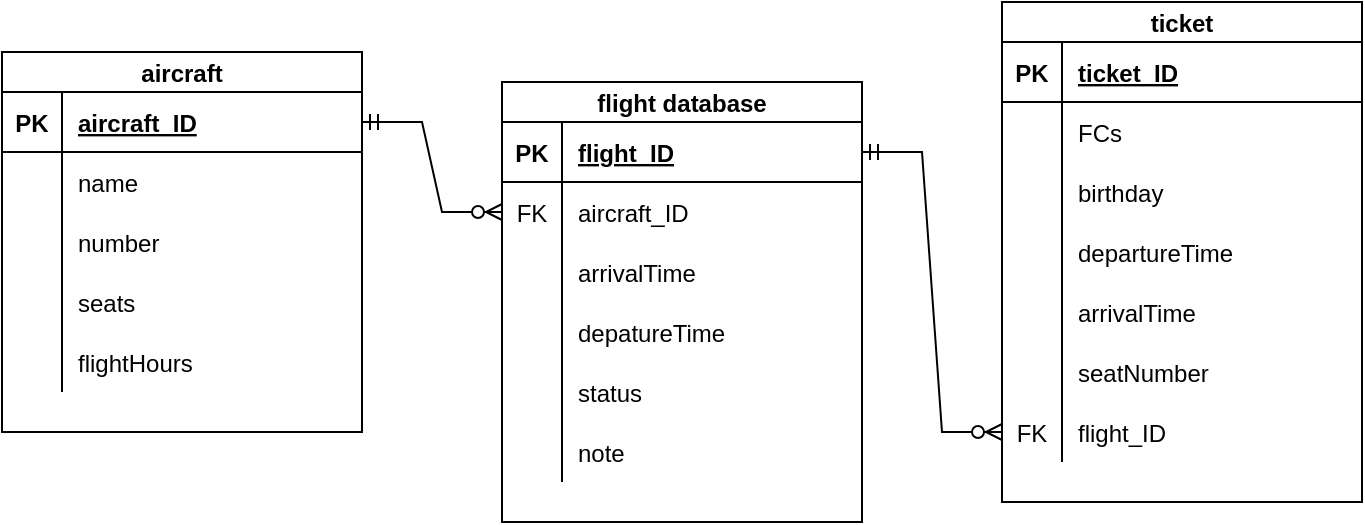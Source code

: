 <mxfile version="20.0.1" type="github">
  <diagram id="R2lEEEUBdFMjLlhIrx00" name="Page-1">
    <mxGraphModel dx="1914" dy="650" grid="1" gridSize="10" guides="1" tooltips="1" connect="1" arrows="1" fold="1" page="1" pageScale="1" pageWidth="850" pageHeight="1100" math="0" shadow="0" extFonts="Permanent Marker^https://fonts.googleapis.com/css?family=Permanent+Marker">
      <root>
        <mxCell id="0" />
        <mxCell id="1" parent="0" />
        <mxCell id="EVP1Cg2In_vTliaGGK_m-15" value="aircraft" style="shape=table;startSize=20;container=1;collapsible=1;childLayout=tableLayout;fixedRows=1;rowLines=0;fontStyle=1;align=center;resizeLast=1;" parent="1" vertex="1">
          <mxGeometry x="-830" y="105" width="180" height="190" as="geometry" />
        </mxCell>
        <mxCell id="EVP1Cg2In_vTliaGGK_m-16" value="" style="shape=tableRow;horizontal=0;startSize=0;swimlaneHead=0;swimlaneBody=0;fillColor=none;collapsible=0;dropTarget=0;points=[[0,0.5],[1,0.5]];portConstraint=eastwest;top=0;left=0;right=0;bottom=1;" parent="EVP1Cg2In_vTliaGGK_m-15" vertex="1">
          <mxGeometry y="20" width="180" height="30" as="geometry" />
        </mxCell>
        <mxCell id="EVP1Cg2In_vTliaGGK_m-17" value="PK" style="shape=partialRectangle;connectable=0;fillColor=none;top=0;left=0;bottom=0;right=0;fontStyle=1;overflow=hidden;" parent="EVP1Cg2In_vTliaGGK_m-16" vertex="1">
          <mxGeometry width="30" height="30" as="geometry">
            <mxRectangle width="30" height="30" as="alternateBounds" />
          </mxGeometry>
        </mxCell>
        <mxCell id="EVP1Cg2In_vTliaGGK_m-18" value="aircraft_ID" style="shape=partialRectangle;connectable=0;fillColor=none;top=0;left=0;bottom=0;right=0;align=left;spacingLeft=6;fontStyle=5;overflow=hidden;" parent="EVP1Cg2In_vTliaGGK_m-16" vertex="1">
          <mxGeometry x="30" width="150" height="30" as="geometry">
            <mxRectangle width="150" height="30" as="alternateBounds" />
          </mxGeometry>
        </mxCell>
        <mxCell id="EVP1Cg2In_vTliaGGK_m-19" value="" style="shape=tableRow;horizontal=0;startSize=0;swimlaneHead=0;swimlaneBody=0;fillColor=none;collapsible=0;dropTarget=0;points=[[0,0.5],[1,0.5]];portConstraint=eastwest;top=0;left=0;right=0;bottom=0;" parent="EVP1Cg2In_vTliaGGK_m-15" vertex="1">
          <mxGeometry y="50" width="180" height="30" as="geometry" />
        </mxCell>
        <mxCell id="EVP1Cg2In_vTliaGGK_m-20" value="" style="shape=partialRectangle;connectable=0;fillColor=none;top=0;left=0;bottom=0;right=0;editable=1;overflow=hidden;" parent="EVP1Cg2In_vTliaGGK_m-19" vertex="1">
          <mxGeometry width="30" height="30" as="geometry">
            <mxRectangle width="30" height="30" as="alternateBounds" />
          </mxGeometry>
        </mxCell>
        <mxCell id="EVP1Cg2In_vTliaGGK_m-21" value="name" style="shape=partialRectangle;connectable=0;fillColor=none;top=0;left=0;bottom=0;right=0;align=left;spacingLeft=6;overflow=hidden;" parent="EVP1Cg2In_vTliaGGK_m-19" vertex="1">
          <mxGeometry x="30" width="150" height="30" as="geometry">
            <mxRectangle width="150" height="30" as="alternateBounds" />
          </mxGeometry>
        </mxCell>
        <mxCell id="EVP1Cg2In_vTliaGGK_m-22" value="" style="shape=tableRow;horizontal=0;startSize=0;swimlaneHead=0;swimlaneBody=0;fillColor=none;collapsible=0;dropTarget=0;points=[[0,0.5],[1,0.5]];portConstraint=eastwest;top=0;left=0;right=0;bottom=0;" parent="EVP1Cg2In_vTliaGGK_m-15" vertex="1">
          <mxGeometry y="80" width="180" height="30" as="geometry" />
        </mxCell>
        <mxCell id="EVP1Cg2In_vTliaGGK_m-23" value="" style="shape=partialRectangle;connectable=0;fillColor=none;top=0;left=0;bottom=0;right=0;editable=1;overflow=hidden;" parent="EVP1Cg2In_vTliaGGK_m-22" vertex="1">
          <mxGeometry width="30" height="30" as="geometry">
            <mxRectangle width="30" height="30" as="alternateBounds" />
          </mxGeometry>
        </mxCell>
        <mxCell id="EVP1Cg2In_vTliaGGK_m-24" value="number" style="shape=partialRectangle;connectable=0;fillColor=none;top=0;left=0;bottom=0;right=0;align=left;spacingLeft=6;overflow=hidden;" parent="EVP1Cg2In_vTliaGGK_m-22" vertex="1">
          <mxGeometry x="30" width="150" height="30" as="geometry">
            <mxRectangle width="150" height="30" as="alternateBounds" />
          </mxGeometry>
        </mxCell>
        <mxCell id="EVP1Cg2In_vTliaGGK_m-25" value="" style="shape=tableRow;horizontal=0;startSize=0;swimlaneHead=0;swimlaneBody=0;fillColor=none;collapsible=0;dropTarget=0;points=[[0,0.5],[1,0.5]];portConstraint=eastwest;top=0;left=0;right=0;bottom=0;" parent="EVP1Cg2In_vTliaGGK_m-15" vertex="1">
          <mxGeometry y="110" width="180" height="30" as="geometry" />
        </mxCell>
        <mxCell id="EVP1Cg2In_vTliaGGK_m-26" value="" style="shape=partialRectangle;connectable=0;fillColor=none;top=0;left=0;bottom=0;right=0;editable=1;overflow=hidden;" parent="EVP1Cg2In_vTliaGGK_m-25" vertex="1">
          <mxGeometry width="30" height="30" as="geometry">
            <mxRectangle width="30" height="30" as="alternateBounds" />
          </mxGeometry>
        </mxCell>
        <mxCell id="EVP1Cg2In_vTliaGGK_m-27" value="seats" style="shape=partialRectangle;connectable=0;fillColor=none;top=0;left=0;bottom=0;right=0;align=left;spacingLeft=6;overflow=hidden;" parent="EVP1Cg2In_vTliaGGK_m-25" vertex="1">
          <mxGeometry x="30" width="150" height="30" as="geometry">
            <mxRectangle width="150" height="30" as="alternateBounds" />
          </mxGeometry>
        </mxCell>
        <mxCell id="EmTfb2nAVHBitXqG1vNp-50" value="" style="shape=tableRow;horizontal=0;startSize=0;swimlaneHead=0;swimlaneBody=0;fillColor=none;collapsible=0;dropTarget=0;points=[[0,0.5],[1,0.5]];portConstraint=eastwest;top=0;left=0;right=0;bottom=0;" parent="EVP1Cg2In_vTliaGGK_m-15" vertex="1">
          <mxGeometry y="140" width="180" height="30" as="geometry" />
        </mxCell>
        <mxCell id="EmTfb2nAVHBitXqG1vNp-51" value="" style="shape=partialRectangle;connectable=0;fillColor=none;top=0;left=0;bottom=0;right=0;editable=1;overflow=hidden;" parent="EmTfb2nAVHBitXqG1vNp-50" vertex="1">
          <mxGeometry width="30" height="30" as="geometry">
            <mxRectangle width="30" height="30" as="alternateBounds" />
          </mxGeometry>
        </mxCell>
        <mxCell id="EmTfb2nAVHBitXqG1vNp-52" value="flightHours" style="shape=partialRectangle;connectable=0;fillColor=none;top=0;left=0;bottom=0;right=0;align=left;spacingLeft=6;overflow=hidden;" parent="EmTfb2nAVHBitXqG1vNp-50" vertex="1">
          <mxGeometry x="30" width="150" height="30" as="geometry">
            <mxRectangle width="150" height="30" as="alternateBounds" />
          </mxGeometry>
        </mxCell>
        <mxCell id="EVP1Cg2In_vTliaGGK_m-28" value="ticket" style="shape=table;startSize=20;container=1;collapsible=1;childLayout=tableLayout;fixedRows=1;rowLines=0;fontStyle=1;align=center;resizeLast=1;" parent="1" vertex="1">
          <mxGeometry x="-330" y="80" width="180" height="250" as="geometry" />
        </mxCell>
        <mxCell id="EVP1Cg2In_vTliaGGK_m-29" value="" style="shape=tableRow;horizontal=0;startSize=0;swimlaneHead=0;swimlaneBody=0;fillColor=none;collapsible=0;dropTarget=0;points=[[0,0.5],[1,0.5]];portConstraint=eastwest;top=0;left=0;right=0;bottom=1;" parent="EVP1Cg2In_vTliaGGK_m-28" vertex="1">
          <mxGeometry y="20" width="180" height="30" as="geometry" />
        </mxCell>
        <mxCell id="EVP1Cg2In_vTliaGGK_m-30" value="PK" style="shape=partialRectangle;connectable=0;fillColor=none;top=0;left=0;bottom=0;right=0;fontStyle=1;overflow=hidden;" parent="EVP1Cg2In_vTliaGGK_m-29" vertex="1">
          <mxGeometry width="30" height="30" as="geometry">
            <mxRectangle width="30" height="30" as="alternateBounds" />
          </mxGeometry>
        </mxCell>
        <mxCell id="EVP1Cg2In_vTliaGGK_m-31" value="ticket_ID" style="shape=partialRectangle;connectable=0;fillColor=none;top=0;left=0;bottom=0;right=0;align=left;spacingLeft=6;fontStyle=5;overflow=hidden;" parent="EVP1Cg2In_vTliaGGK_m-29" vertex="1">
          <mxGeometry x="30" width="150" height="30" as="geometry">
            <mxRectangle width="150" height="30" as="alternateBounds" />
          </mxGeometry>
        </mxCell>
        <mxCell id="EVP1Cg2In_vTliaGGK_m-32" value="" style="shape=tableRow;horizontal=0;startSize=0;swimlaneHead=0;swimlaneBody=0;fillColor=none;collapsible=0;dropTarget=0;points=[[0,0.5],[1,0.5]];portConstraint=eastwest;top=0;left=0;right=0;bottom=0;" parent="EVP1Cg2In_vTliaGGK_m-28" vertex="1">
          <mxGeometry y="50" width="180" height="30" as="geometry" />
        </mxCell>
        <mxCell id="EVP1Cg2In_vTliaGGK_m-33" value="" style="shape=partialRectangle;connectable=0;fillColor=none;top=0;left=0;bottom=0;right=0;editable=1;overflow=hidden;" parent="EVP1Cg2In_vTliaGGK_m-32" vertex="1">
          <mxGeometry width="30" height="30" as="geometry">
            <mxRectangle width="30" height="30" as="alternateBounds" />
          </mxGeometry>
        </mxCell>
        <mxCell id="EVP1Cg2In_vTliaGGK_m-34" value="FCs" style="shape=partialRectangle;connectable=0;fillColor=none;top=0;left=0;bottom=0;right=0;align=left;spacingLeft=6;overflow=hidden;" parent="EVP1Cg2In_vTliaGGK_m-32" vertex="1">
          <mxGeometry x="30" width="150" height="30" as="geometry">
            <mxRectangle width="150" height="30" as="alternateBounds" />
          </mxGeometry>
        </mxCell>
        <mxCell id="EVP1Cg2In_vTliaGGK_m-35" value="" style="shape=tableRow;horizontal=0;startSize=0;swimlaneHead=0;swimlaneBody=0;fillColor=none;collapsible=0;dropTarget=0;points=[[0,0.5],[1,0.5]];portConstraint=eastwest;top=0;left=0;right=0;bottom=0;" parent="EVP1Cg2In_vTliaGGK_m-28" vertex="1">
          <mxGeometry y="80" width="180" height="30" as="geometry" />
        </mxCell>
        <mxCell id="EVP1Cg2In_vTliaGGK_m-36" value="" style="shape=partialRectangle;connectable=0;fillColor=none;top=0;left=0;bottom=0;right=0;editable=1;overflow=hidden;" parent="EVP1Cg2In_vTliaGGK_m-35" vertex="1">
          <mxGeometry width="30" height="30" as="geometry">
            <mxRectangle width="30" height="30" as="alternateBounds" />
          </mxGeometry>
        </mxCell>
        <mxCell id="EVP1Cg2In_vTliaGGK_m-37" value="birthday" style="shape=partialRectangle;connectable=0;fillColor=none;top=0;left=0;bottom=0;right=0;align=left;spacingLeft=6;overflow=hidden;" parent="EVP1Cg2In_vTliaGGK_m-35" vertex="1">
          <mxGeometry x="30" width="150" height="30" as="geometry">
            <mxRectangle width="150" height="30" as="alternateBounds" />
          </mxGeometry>
        </mxCell>
        <mxCell id="EVP1Cg2In_vTliaGGK_m-38" value="" style="shape=tableRow;horizontal=0;startSize=0;swimlaneHead=0;swimlaneBody=0;fillColor=none;collapsible=0;dropTarget=0;points=[[0,0.5],[1,0.5]];portConstraint=eastwest;top=0;left=0;right=0;bottom=0;" parent="EVP1Cg2In_vTliaGGK_m-28" vertex="1">
          <mxGeometry y="110" width="180" height="30" as="geometry" />
        </mxCell>
        <mxCell id="EVP1Cg2In_vTliaGGK_m-39" value="" style="shape=partialRectangle;connectable=0;fillColor=none;top=0;left=0;bottom=0;right=0;editable=1;overflow=hidden;" parent="EVP1Cg2In_vTliaGGK_m-38" vertex="1">
          <mxGeometry width="30" height="30" as="geometry">
            <mxRectangle width="30" height="30" as="alternateBounds" />
          </mxGeometry>
        </mxCell>
        <mxCell id="EVP1Cg2In_vTliaGGK_m-40" value="departureTime" style="shape=partialRectangle;connectable=0;fillColor=none;top=0;left=0;bottom=0;right=0;align=left;spacingLeft=6;overflow=hidden;" parent="EVP1Cg2In_vTliaGGK_m-38" vertex="1">
          <mxGeometry x="30" width="150" height="30" as="geometry">
            <mxRectangle width="150" height="30" as="alternateBounds" />
          </mxGeometry>
        </mxCell>
        <mxCell id="EVP1Cg2In_vTliaGGK_m-41" value="" style="shape=tableRow;horizontal=0;startSize=0;swimlaneHead=0;swimlaneBody=0;fillColor=none;collapsible=0;dropTarget=0;points=[[0,0.5],[1,0.5]];portConstraint=eastwest;top=0;left=0;right=0;bottom=0;" parent="EVP1Cg2In_vTliaGGK_m-28" vertex="1">
          <mxGeometry y="140" width="180" height="30" as="geometry" />
        </mxCell>
        <mxCell id="EVP1Cg2In_vTliaGGK_m-42" value="" style="shape=partialRectangle;connectable=0;fillColor=none;top=0;left=0;bottom=0;right=0;editable=1;overflow=hidden;" parent="EVP1Cg2In_vTliaGGK_m-41" vertex="1">
          <mxGeometry width="30" height="30" as="geometry">
            <mxRectangle width="30" height="30" as="alternateBounds" />
          </mxGeometry>
        </mxCell>
        <mxCell id="EVP1Cg2In_vTliaGGK_m-43" value="arrivalTime" style="shape=partialRectangle;connectable=0;fillColor=none;top=0;left=0;bottom=0;right=0;align=left;spacingLeft=6;overflow=hidden;" parent="EVP1Cg2In_vTliaGGK_m-41" vertex="1">
          <mxGeometry x="30" width="150" height="30" as="geometry">
            <mxRectangle width="150" height="30" as="alternateBounds" />
          </mxGeometry>
        </mxCell>
        <mxCell id="EVP1Cg2In_vTliaGGK_m-69" value="" style="shape=tableRow;horizontal=0;startSize=0;swimlaneHead=0;swimlaneBody=0;fillColor=none;collapsible=0;dropTarget=0;points=[[0,0.5],[1,0.5]];portConstraint=eastwest;top=0;left=0;right=0;bottom=0;" parent="EVP1Cg2In_vTliaGGK_m-28" vertex="1">
          <mxGeometry y="170" width="180" height="30" as="geometry" />
        </mxCell>
        <mxCell id="EVP1Cg2In_vTliaGGK_m-70" value="" style="shape=partialRectangle;connectable=0;fillColor=none;top=0;left=0;bottom=0;right=0;editable=1;overflow=hidden;" parent="EVP1Cg2In_vTliaGGK_m-69" vertex="1">
          <mxGeometry width="30" height="30" as="geometry">
            <mxRectangle width="30" height="30" as="alternateBounds" />
          </mxGeometry>
        </mxCell>
        <mxCell id="EVP1Cg2In_vTliaGGK_m-71" value="seatNumber" style="shape=partialRectangle;connectable=0;fillColor=none;top=0;left=0;bottom=0;right=0;align=left;spacingLeft=6;overflow=hidden;" parent="EVP1Cg2In_vTliaGGK_m-69" vertex="1">
          <mxGeometry x="30" width="150" height="30" as="geometry">
            <mxRectangle width="150" height="30" as="alternateBounds" />
          </mxGeometry>
        </mxCell>
        <mxCell id="EVP1Cg2In_vTliaGGK_m-44" value="" style="shape=tableRow;horizontal=0;startSize=0;swimlaneHead=0;swimlaneBody=0;fillColor=none;collapsible=0;dropTarget=0;points=[[0,0.5],[1,0.5]];portConstraint=eastwest;top=0;left=0;right=0;bottom=0;" parent="EVP1Cg2In_vTliaGGK_m-28" vertex="1">
          <mxGeometry y="200" width="180" height="30" as="geometry" />
        </mxCell>
        <mxCell id="EVP1Cg2In_vTliaGGK_m-45" value="FK" style="shape=partialRectangle;connectable=0;fillColor=none;top=0;left=0;bottom=0;right=0;editable=1;overflow=hidden;" parent="EVP1Cg2In_vTliaGGK_m-44" vertex="1">
          <mxGeometry width="30" height="30" as="geometry">
            <mxRectangle width="30" height="30" as="alternateBounds" />
          </mxGeometry>
        </mxCell>
        <mxCell id="EVP1Cg2In_vTliaGGK_m-46" value="flight_ID" style="shape=partialRectangle;connectable=0;fillColor=none;top=0;left=0;bottom=0;right=0;align=left;spacingLeft=6;overflow=hidden;" parent="EVP1Cg2In_vTliaGGK_m-44" vertex="1">
          <mxGeometry x="30" width="150" height="30" as="geometry">
            <mxRectangle width="150" height="30" as="alternateBounds" />
          </mxGeometry>
        </mxCell>
        <mxCell id="EVP1Cg2In_vTliaGGK_m-50" value="flight database" style="shape=table;startSize=20;container=1;collapsible=1;childLayout=tableLayout;fixedRows=1;rowLines=0;fontStyle=1;align=center;resizeLast=1;" parent="1" vertex="1">
          <mxGeometry x="-580" y="120" width="180" height="220" as="geometry" />
        </mxCell>
        <mxCell id="EVP1Cg2In_vTliaGGK_m-51" value="" style="shape=tableRow;horizontal=0;startSize=0;swimlaneHead=0;swimlaneBody=0;fillColor=none;collapsible=0;dropTarget=0;points=[[0,0.5],[1,0.5]];portConstraint=eastwest;top=0;left=0;right=0;bottom=1;" parent="EVP1Cg2In_vTliaGGK_m-50" vertex="1">
          <mxGeometry y="20" width="180" height="30" as="geometry" />
        </mxCell>
        <mxCell id="EVP1Cg2In_vTliaGGK_m-52" value="PK" style="shape=partialRectangle;connectable=0;fillColor=none;top=0;left=0;bottom=0;right=0;fontStyle=1;overflow=hidden;" parent="EVP1Cg2In_vTliaGGK_m-51" vertex="1">
          <mxGeometry width="30" height="30" as="geometry">
            <mxRectangle width="30" height="30" as="alternateBounds" />
          </mxGeometry>
        </mxCell>
        <mxCell id="EVP1Cg2In_vTliaGGK_m-53" value="flight_ID" style="shape=partialRectangle;connectable=0;fillColor=none;top=0;left=0;bottom=0;right=0;align=left;spacingLeft=6;fontStyle=5;overflow=hidden;" parent="EVP1Cg2In_vTliaGGK_m-51" vertex="1">
          <mxGeometry x="30" width="150" height="30" as="geometry">
            <mxRectangle width="150" height="30" as="alternateBounds" />
          </mxGeometry>
        </mxCell>
        <mxCell id="EVP1Cg2In_vTliaGGK_m-54" value="" style="shape=tableRow;horizontal=0;startSize=0;swimlaneHead=0;swimlaneBody=0;fillColor=none;collapsible=0;dropTarget=0;points=[[0,0.5],[1,0.5]];portConstraint=eastwest;top=0;left=0;right=0;bottom=0;" parent="EVP1Cg2In_vTliaGGK_m-50" vertex="1">
          <mxGeometry y="50" width="180" height="30" as="geometry" />
        </mxCell>
        <mxCell id="EVP1Cg2In_vTliaGGK_m-55" value="FK" style="shape=partialRectangle;connectable=0;fillColor=none;top=0;left=0;bottom=0;right=0;editable=1;overflow=hidden;" parent="EVP1Cg2In_vTliaGGK_m-54" vertex="1">
          <mxGeometry width="30" height="30" as="geometry">
            <mxRectangle width="30" height="30" as="alternateBounds" />
          </mxGeometry>
        </mxCell>
        <mxCell id="EVP1Cg2In_vTliaGGK_m-56" value="aircraft_ID" style="shape=partialRectangle;connectable=0;fillColor=none;top=0;left=0;bottom=0;right=0;align=left;spacingLeft=6;overflow=hidden;" parent="EVP1Cg2In_vTliaGGK_m-54" vertex="1">
          <mxGeometry x="30" width="150" height="30" as="geometry">
            <mxRectangle width="150" height="30" as="alternateBounds" />
          </mxGeometry>
        </mxCell>
        <mxCell id="EVP1Cg2In_vTliaGGK_m-57" value="" style="shape=tableRow;horizontal=0;startSize=0;swimlaneHead=0;swimlaneBody=0;fillColor=none;collapsible=0;dropTarget=0;points=[[0,0.5],[1,0.5]];portConstraint=eastwest;top=0;left=0;right=0;bottom=0;" parent="EVP1Cg2In_vTliaGGK_m-50" vertex="1">
          <mxGeometry y="80" width="180" height="30" as="geometry" />
        </mxCell>
        <mxCell id="EVP1Cg2In_vTliaGGK_m-58" value="" style="shape=partialRectangle;connectable=0;fillColor=none;top=0;left=0;bottom=0;right=0;editable=1;overflow=hidden;" parent="EVP1Cg2In_vTliaGGK_m-57" vertex="1">
          <mxGeometry width="30" height="30" as="geometry">
            <mxRectangle width="30" height="30" as="alternateBounds" />
          </mxGeometry>
        </mxCell>
        <mxCell id="EVP1Cg2In_vTliaGGK_m-59" value="arrivalTime" style="shape=partialRectangle;connectable=0;fillColor=none;top=0;left=0;bottom=0;right=0;align=left;spacingLeft=6;overflow=hidden;" parent="EVP1Cg2In_vTliaGGK_m-57" vertex="1">
          <mxGeometry x="30" width="150" height="30" as="geometry">
            <mxRectangle width="150" height="30" as="alternateBounds" />
          </mxGeometry>
        </mxCell>
        <mxCell id="EVP1Cg2In_vTliaGGK_m-60" value="" style="shape=tableRow;horizontal=0;startSize=0;swimlaneHead=0;swimlaneBody=0;fillColor=none;collapsible=0;dropTarget=0;points=[[0,0.5],[1,0.5]];portConstraint=eastwest;top=0;left=0;right=0;bottom=0;" parent="EVP1Cg2In_vTliaGGK_m-50" vertex="1">
          <mxGeometry y="110" width="180" height="30" as="geometry" />
        </mxCell>
        <mxCell id="EVP1Cg2In_vTliaGGK_m-61" value="" style="shape=partialRectangle;connectable=0;fillColor=none;top=0;left=0;bottom=0;right=0;editable=1;overflow=hidden;" parent="EVP1Cg2In_vTliaGGK_m-60" vertex="1">
          <mxGeometry width="30" height="30" as="geometry">
            <mxRectangle width="30" height="30" as="alternateBounds" />
          </mxGeometry>
        </mxCell>
        <mxCell id="EVP1Cg2In_vTliaGGK_m-62" value="depatureTime" style="shape=partialRectangle;connectable=0;fillColor=none;top=0;left=0;bottom=0;right=0;align=left;spacingLeft=6;overflow=hidden;" parent="EVP1Cg2In_vTliaGGK_m-60" vertex="1">
          <mxGeometry x="30" width="150" height="30" as="geometry">
            <mxRectangle width="150" height="30" as="alternateBounds" />
          </mxGeometry>
        </mxCell>
        <mxCell id="OP25Ukk4Zj5_EkAJDaye-14" value="" style="shape=tableRow;horizontal=0;startSize=0;swimlaneHead=0;swimlaneBody=0;fillColor=none;collapsible=0;dropTarget=0;points=[[0,0.5],[1,0.5]];portConstraint=eastwest;top=0;left=0;right=0;bottom=0;" vertex="1" parent="EVP1Cg2In_vTliaGGK_m-50">
          <mxGeometry y="140" width="180" height="30" as="geometry" />
        </mxCell>
        <mxCell id="OP25Ukk4Zj5_EkAJDaye-15" value="" style="shape=partialRectangle;connectable=0;fillColor=none;top=0;left=0;bottom=0;right=0;editable=1;overflow=hidden;" vertex="1" parent="OP25Ukk4Zj5_EkAJDaye-14">
          <mxGeometry width="30" height="30" as="geometry">
            <mxRectangle width="30" height="30" as="alternateBounds" />
          </mxGeometry>
        </mxCell>
        <mxCell id="OP25Ukk4Zj5_EkAJDaye-16" value="status" style="shape=partialRectangle;connectable=0;fillColor=none;top=0;left=0;bottom=0;right=0;align=left;spacingLeft=6;overflow=hidden;" vertex="1" parent="OP25Ukk4Zj5_EkAJDaye-14">
          <mxGeometry x="30" width="150" height="30" as="geometry">
            <mxRectangle width="150" height="30" as="alternateBounds" />
          </mxGeometry>
        </mxCell>
        <mxCell id="OP25Ukk4Zj5_EkAJDaye-17" value="" style="shape=tableRow;horizontal=0;startSize=0;swimlaneHead=0;swimlaneBody=0;fillColor=none;collapsible=0;dropTarget=0;points=[[0,0.5],[1,0.5]];portConstraint=eastwest;top=0;left=0;right=0;bottom=0;" vertex="1" parent="EVP1Cg2In_vTliaGGK_m-50">
          <mxGeometry y="170" width="180" height="30" as="geometry" />
        </mxCell>
        <mxCell id="OP25Ukk4Zj5_EkAJDaye-18" value="" style="shape=partialRectangle;connectable=0;fillColor=none;top=0;left=0;bottom=0;right=0;editable=1;overflow=hidden;" vertex="1" parent="OP25Ukk4Zj5_EkAJDaye-17">
          <mxGeometry width="30" height="30" as="geometry">
            <mxRectangle width="30" height="30" as="alternateBounds" />
          </mxGeometry>
        </mxCell>
        <mxCell id="OP25Ukk4Zj5_EkAJDaye-19" value="note" style="shape=partialRectangle;connectable=0;fillColor=none;top=0;left=0;bottom=0;right=0;align=left;spacingLeft=6;overflow=hidden;" vertex="1" parent="OP25Ukk4Zj5_EkAJDaye-17">
          <mxGeometry x="30" width="150" height="30" as="geometry">
            <mxRectangle width="150" height="30" as="alternateBounds" />
          </mxGeometry>
        </mxCell>
        <mxCell id="EVP1Cg2In_vTliaGGK_m-75" value="" style="edgeStyle=entityRelationEdgeStyle;fontSize=12;html=1;endArrow=ERzeroToMany;startArrow=ERmandOne;rounded=0;exitX=1;exitY=0.5;exitDx=0;exitDy=0;entryX=0;entryY=0.5;entryDx=0;entryDy=0;" parent="1" source="EVP1Cg2In_vTliaGGK_m-16" target="EVP1Cg2In_vTliaGGK_m-54" edge="1">
          <mxGeometry width="100" height="100" relative="1" as="geometry">
            <mxPoint x="-590" y="100" as="sourcePoint" />
            <mxPoint x="-490" as="targetPoint" />
          </mxGeometry>
        </mxCell>
        <mxCell id="EVP1Cg2In_vTliaGGK_m-76" value="" style="edgeStyle=entityRelationEdgeStyle;fontSize=12;html=1;endArrow=ERzeroToMany;startArrow=ERmandOne;rounded=0;exitX=1;exitY=0.5;exitDx=0;exitDy=0;entryX=0;entryY=0.5;entryDx=0;entryDy=0;" parent="1" source="EVP1Cg2In_vTliaGGK_m-51" target="EVP1Cg2In_vTliaGGK_m-44" edge="1">
          <mxGeometry width="100" height="100" relative="1" as="geometry">
            <mxPoint x="-360" y="400" as="sourcePoint" />
            <mxPoint x="-230" y="415" as="targetPoint" />
          </mxGeometry>
        </mxCell>
      </root>
    </mxGraphModel>
  </diagram>
</mxfile>
